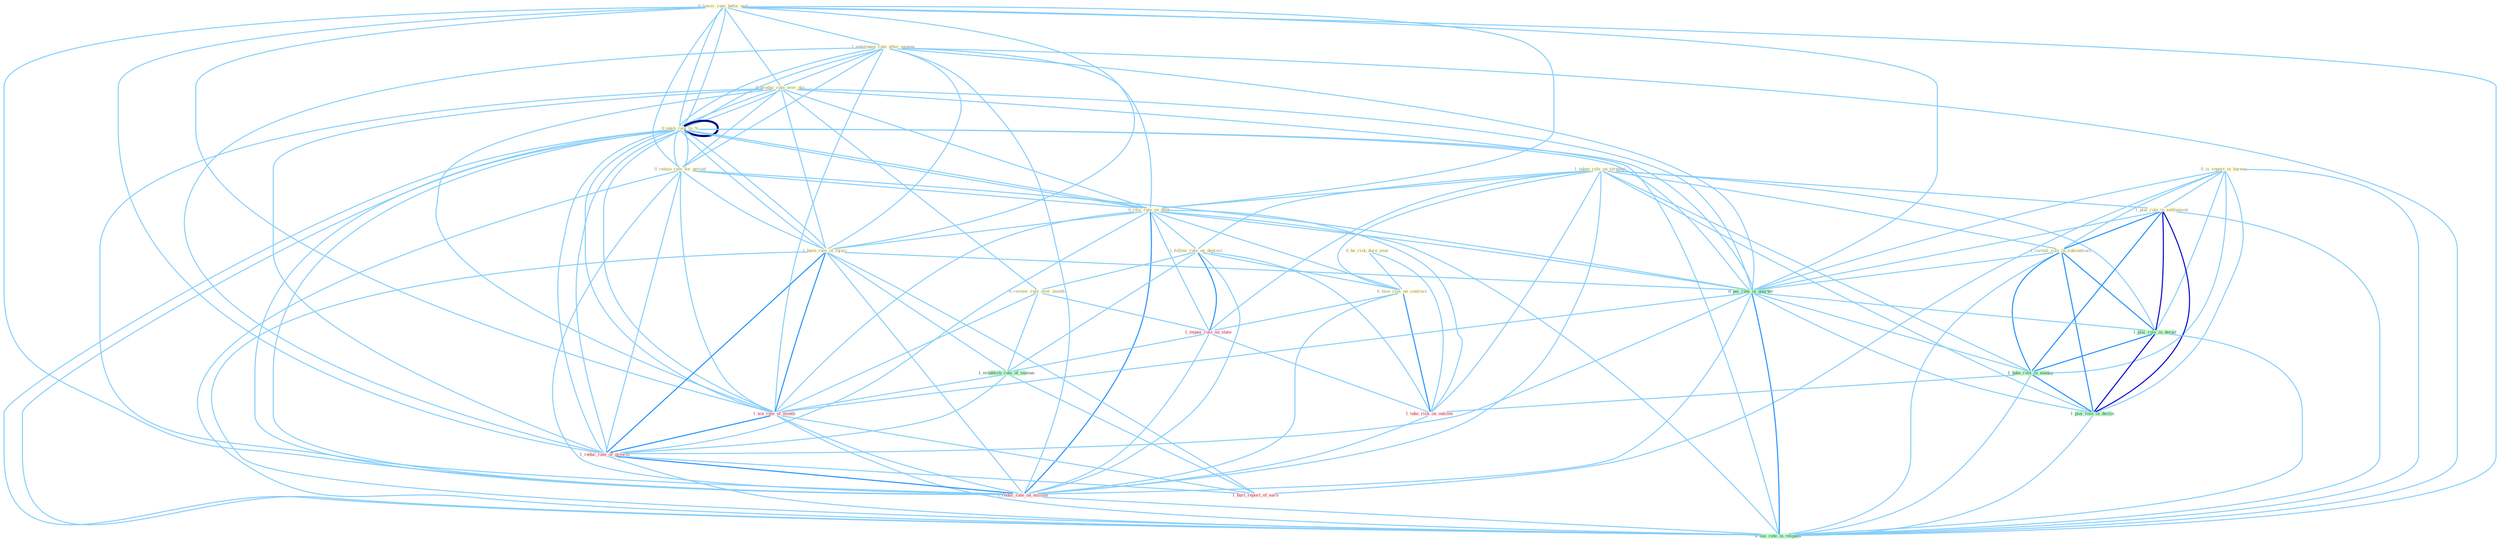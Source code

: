 Graph G{ 
    node
    [shape=polygon,style=filled,width=.5,height=.06,color="#BDFCC9",fixedsize=true,fontsize=4,
    fontcolor="#2f4f4f"];
    {node
    [color="#ffffe0", fontcolor="#8b7d6b"] "0_lower_rate_befor_end " "1_entitynam_rate_after_expens " "0_is_report_in_bureau " "0_produc_rate_over_dai " "1_taken_role_on_strategi " "0_push_rate_to_% " "0_retain_rate_for_period " "1_plai_role_in_settlement " "0_be_risk_dure_year " "0_rais_rate_on_debt " "1_curtail_role_in_subcontract " "1_follow_rule_on_depreci " "0_review_rule_over_month " "0_face_risk_on_contract " "1_have_rate_of_injuri "}
{node [color="#fff0f5", fontcolor="#b22222"] "1_impos_rule_on_state " "1_take_risk_on_outcom " "1_wa_rate_of_month " "1_reduc_rate_of_growth " "1_reduc_rate_on_million " "1_hurt_report_of_earn "}
edge [color="#B0E2FF"];

	"0_lower_rate_befor_end " -- "1_entitynam_rate_after_expens " [w="1", color="#87cefa" ];
	"0_lower_rate_befor_end " -- "0_produc_rate_over_dai " [w="1", color="#87cefa" ];
	"0_lower_rate_befor_end " -- "0_push_rate_to_% " [w="1", color="#87cefa" ];
	"0_lower_rate_befor_end " -- "0_retain_rate_for_period " [w="1", color="#87cefa" ];
	"0_lower_rate_befor_end " -- "0_rais_rate_on_debt " [w="1", color="#87cefa" ];
	"0_lower_rate_befor_end " -- "1_have_rate_of_injuri " [w="1", color="#87cefa" ];
	"0_lower_rate_befor_end " -- "0_pai_rate_in_quarter " [w="1", color="#87cefa" ];
	"0_lower_rate_befor_end " -- "0_push_rate_to_% " [w="1", color="#87cefa" ];
	"0_lower_rate_befor_end " -- "1_wa_rate_of_month " [w="1", color="#87cefa" ];
	"0_lower_rate_befor_end " -- "1_reduc_rate_of_growth " [w="1", color="#87cefa" ];
	"0_lower_rate_befor_end " -- "1_reduc_rate_on_million " [w="1", color="#87cefa" ];
	"0_lower_rate_befor_end " -- "0_eas_rate_in_respons " [w="1", color="#87cefa" ];
	"1_entitynam_rate_after_expens " -- "0_produc_rate_over_dai " [w="1", color="#87cefa" ];
	"1_entitynam_rate_after_expens " -- "0_push_rate_to_% " [w="1", color="#87cefa" ];
	"1_entitynam_rate_after_expens " -- "0_retain_rate_for_period " [w="1", color="#87cefa" ];
	"1_entitynam_rate_after_expens " -- "0_rais_rate_on_debt " [w="1", color="#87cefa" ];
	"1_entitynam_rate_after_expens " -- "1_have_rate_of_injuri " [w="1", color="#87cefa" ];
	"1_entitynam_rate_after_expens " -- "0_pai_rate_in_quarter " [w="1", color="#87cefa" ];
	"1_entitynam_rate_after_expens " -- "0_push_rate_to_% " [w="1", color="#87cefa" ];
	"1_entitynam_rate_after_expens " -- "1_wa_rate_of_month " [w="1", color="#87cefa" ];
	"1_entitynam_rate_after_expens " -- "1_reduc_rate_of_growth " [w="1", color="#87cefa" ];
	"1_entitynam_rate_after_expens " -- "1_reduc_rate_on_million " [w="1", color="#87cefa" ];
	"1_entitynam_rate_after_expens " -- "0_eas_rate_in_respons " [w="1", color="#87cefa" ];
	"0_is_report_in_bureau " -- "1_plai_role_in_settlement " [w="1", color="#87cefa" ];
	"0_is_report_in_bureau " -- "1_curtail_role_in_subcontract " [w="1", color="#87cefa" ];
	"0_is_report_in_bureau " -- "0_pai_rate_in_quarter " [w="1", color="#87cefa" ];
	"0_is_report_in_bureau " -- "1_plai_role_in_decad " [w="1", color="#87cefa" ];
	"0_is_report_in_bureau " -- "1_take_role_in_manag " [w="1", color="#87cefa" ];
	"0_is_report_in_bureau " -- "1_plai_role_in_declin " [w="1", color="#87cefa" ];
	"0_is_report_in_bureau " -- "1_hurt_report_of_earn " [w="1", color="#87cefa" ];
	"0_is_report_in_bureau " -- "0_eas_rate_in_respons " [w="1", color="#87cefa" ];
	"0_produc_rate_over_dai " -- "0_push_rate_to_% " [w="1", color="#87cefa" ];
	"0_produc_rate_over_dai " -- "0_retain_rate_for_period " [w="1", color="#87cefa" ];
	"0_produc_rate_over_dai " -- "0_rais_rate_on_debt " [w="1", color="#87cefa" ];
	"0_produc_rate_over_dai " -- "0_review_rule_over_month " [w="1", color="#87cefa" ];
	"0_produc_rate_over_dai " -- "1_have_rate_of_injuri " [w="1", color="#87cefa" ];
	"0_produc_rate_over_dai " -- "0_pai_rate_in_quarter " [w="1", color="#87cefa" ];
	"0_produc_rate_over_dai " -- "0_push_rate_to_% " [w="1", color="#87cefa" ];
	"0_produc_rate_over_dai " -- "1_wa_rate_of_month " [w="1", color="#87cefa" ];
	"0_produc_rate_over_dai " -- "1_reduc_rate_of_growth " [w="1", color="#87cefa" ];
	"0_produc_rate_over_dai " -- "1_reduc_rate_on_million " [w="1", color="#87cefa" ];
	"0_produc_rate_over_dai " -- "0_eas_rate_in_respons " [w="1", color="#87cefa" ];
	"1_taken_role_on_strategi " -- "1_plai_role_in_settlement " [w="1", color="#87cefa" ];
	"1_taken_role_on_strategi " -- "0_rais_rate_on_debt " [w="1", color="#87cefa" ];
	"1_taken_role_on_strategi " -- "1_curtail_role_in_subcontract " [w="1", color="#87cefa" ];
	"1_taken_role_on_strategi " -- "1_follow_rule_on_depreci " [w="1", color="#87cefa" ];
	"1_taken_role_on_strategi " -- "0_face_risk_on_contract " [w="1", color="#87cefa" ];
	"1_taken_role_on_strategi " -- "1_impos_rule_on_state " [w="1", color="#87cefa" ];
	"1_taken_role_on_strategi " -- "1_plai_role_in_decad " [w="1", color="#87cefa" ];
	"1_taken_role_on_strategi " -- "1_take_role_in_manag " [w="1", color="#87cefa" ];
	"1_taken_role_on_strategi " -- "1_take_risk_on_outcom " [w="1", color="#87cefa" ];
	"1_taken_role_on_strategi " -- "1_plai_role_in_declin " [w="1", color="#87cefa" ];
	"1_taken_role_on_strategi " -- "1_reduc_rate_on_million " [w="1", color="#87cefa" ];
	"0_push_rate_to_% " -- "0_retain_rate_for_period " [w="1", color="#87cefa" ];
	"0_push_rate_to_% " -- "0_rais_rate_on_debt " [w="1", color="#87cefa" ];
	"0_push_rate_to_% " -- "1_have_rate_of_injuri " [w="1", color="#87cefa" ];
	"0_push_rate_to_% " -- "0_pai_rate_in_quarter " [w="1", color="#87cefa" ];
	"0_push_rate_to_% " -- "0_push_rate_to_% " [w="4", style=bold, color="#000080", len=0.4];
	"0_push_rate_to_% " -- "1_wa_rate_of_month " [w="1", color="#87cefa" ];
	"0_push_rate_to_% " -- "1_reduc_rate_of_growth " [w="1", color="#87cefa" ];
	"0_push_rate_to_% " -- "1_reduc_rate_on_million " [w="1", color="#87cefa" ];
	"0_push_rate_to_% " -- "0_eas_rate_in_respons " [w="1", color="#87cefa" ];
	"0_retain_rate_for_period " -- "0_rais_rate_on_debt " [w="1", color="#87cefa" ];
	"0_retain_rate_for_period " -- "1_have_rate_of_injuri " [w="1", color="#87cefa" ];
	"0_retain_rate_for_period " -- "0_pai_rate_in_quarter " [w="1", color="#87cefa" ];
	"0_retain_rate_for_period " -- "0_push_rate_to_% " [w="1", color="#87cefa" ];
	"0_retain_rate_for_period " -- "1_wa_rate_of_month " [w="1", color="#87cefa" ];
	"0_retain_rate_for_period " -- "1_reduc_rate_of_growth " [w="1", color="#87cefa" ];
	"0_retain_rate_for_period " -- "1_reduc_rate_on_million " [w="1", color="#87cefa" ];
	"0_retain_rate_for_period " -- "0_eas_rate_in_respons " [w="1", color="#87cefa" ];
	"1_plai_role_in_settlement " -- "1_curtail_role_in_subcontract " [w="2", color="#1e90ff" , len=0.8];
	"1_plai_role_in_settlement " -- "0_pai_rate_in_quarter " [w="1", color="#87cefa" ];
	"1_plai_role_in_settlement " -- "1_plai_role_in_decad " [w="3", color="#0000cd" , len=0.6];
	"1_plai_role_in_settlement " -- "1_take_role_in_manag " [w="2", color="#1e90ff" , len=0.8];
	"1_plai_role_in_settlement " -- "1_plai_role_in_declin " [w="3", color="#0000cd" , len=0.6];
	"1_plai_role_in_settlement " -- "0_eas_rate_in_respons " [w="1", color="#87cefa" ];
	"0_be_risk_dure_year " -- "0_face_risk_on_contract " [w="1", color="#87cefa" ];
	"0_be_risk_dure_year " -- "1_take_risk_on_outcom " [w="1", color="#87cefa" ];
	"0_rais_rate_on_debt " -- "1_follow_rule_on_depreci " [w="1", color="#87cefa" ];
	"0_rais_rate_on_debt " -- "0_face_risk_on_contract " [w="1", color="#87cefa" ];
	"0_rais_rate_on_debt " -- "1_have_rate_of_injuri " [w="1", color="#87cefa" ];
	"0_rais_rate_on_debt " -- "1_impos_rule_on_state " [w="1", color="#87cefa" ];
	"0_rais_rate_on_debt " -- "0_pai_rate_in_quarter " [w="1", color="#87cefa" ];
	"0_rais_rate_on_debt " -- "0_push_rate_to_% " [w="1", color="#87cefa" ];
	"0_rais_rate_on_debt " -- "1_take_risk_on_outcom " [w="1", color="#87cefa" ];
	"0_rais_rate_on_debt " -- "1_wa_rate_of_month " [w="1", color="#87cefa" ];
	"0_rais_rate_on_debt " -- "1_reduc_rate_of_growth " [w="1", color="#87cefa" ];
	"0_rais_rate_on_debt " -- "1_reduc_rate_on_million " [w="2", color="#1e90ff" , len=0.8];
	"0_rais_rate_on_debt " -- "0_eas_rate_in_respons " [w="1", color="#87cefa" ];
	"1_curtail_role_in_subcontract " -- "0_pai_rate_in_quarter " [w="1", color="#87cefa" ];
	"1_curtail_role_in_subcontract " -- "1_plai_role_in_decad " [w="2", color="#1e90ff" , len=0.8];
	"1_curtail_role_in_subcontract " -- "1_take_role_in_manag " [w="2", color="#1e90ff" , len=0.8];
	"1_curtail_role_in_subcontract " -- "1_plai_role_in_declin " [w="2", color="#1e90ff" , len=0.8];
	"1_curtail_role_in_subcontract " -- "0_eas_rate_in_respons " [w="1", color="#87cefa" ];
	"1_follow_rule_on_depreci " -- "0_review_rule_over_month " [w="1", color="#87cefa" ];
	"1_follow_rule_on_depreci " -- "0_face_risk_on_contract " [w="1", color="#87cefa" ];
	"1_follow_rule_on_depreci " -- "1_impos_rule_on_state " [w="2", color="#1e90ff" , len=0.8];
	"1_follow_rule_on_depreci " -- "1_take_risk_on_outcom " [w="1", color="#87cefa" ];
	"1_follow_rule_on_depreci " -- "1_establish_rule_of_immun " [w="1", color="#87cefa" ];
	"1_follow_rule_on_depreci " -- "1_reduc_rate_on_million " [w="1", color="#87cefa" ];
	"0_review_rule_over_month " -- "1_impos_rule_on_state " [w="1", color="#87cefa" ];
	"0_review_rule_over_month " -- "1_establish_rule_of_immun " [w="1", color="#87cefa" ];
	"0_review_rule_over_month " -- "1_wa_rate_of_month " [w="1", color="#87cefa" ];
	"0_face_risk_on_contract " -- "1_impos_rule_on_state " [w="1", color="#87cefa" ];
	"0_face_risk_on_contract " -- "1_take_risk_on_outcom " [w="2", color="#1e90ff" , len=0.8];
	"0_face_risk_on_contract " -- "1_reduc_rate_on_million " [w="1", color="#87cefa" ];
	"1_have_rate_of_injuri " -- "0_pai_rate_in_quarter " [w="1", color="#87cefa" ];
	"1_have_rate_of_injuri " -- "0_push_rate_to_% " [w="1", color="#87cefa" ];
	"1_have_rate_of_injuri " -- "1_establish_rule_of_immun " [w="1", color="#87cefa" ];
	"1_have_rate_of_injuri " -- "1_wa_rate_of_month " [w="2", color="#1e90ff" , len=0.8];
	"1_have_rate_of_injuri " -- "1_reduc_rate_of_growth " [w="2", color="#1e90ff" , len=0.8];
	"1_have_rate_of_injuri " -- "1_reduc_rate_on_million " [w="1", color="#87cefa" ];
	"1_have_rate_of_injuri " -- "1_hurt_report_of_earn " [w="1", color="#87cefa" ];
	"1_have_rate_of_injuri " -- "0_eas_rate_in_respons " [w="1", color="#87cefa" ];
	"1_impos_rule_on_state " -- "1_take_risk_on_outcom " [w="1", color="#87cefa" ];
	"1_impos_rule_on_state " -- "1_establish_rule_of_immun " [w="1", color="#87cefa" ];
	"1_impos_rule_on_state " -- "1_reduc_rate_on_million " [w="1", color="#87cefa" ];
	"0_pai_rate_in_quarter " -- "0_push_rate_to_% " [w="1", color="#87cefa" ];
	"0_pai_rate_in_quarter " -- "1_plai_role_in_decad " [w="1", color="#87cefa" ];
	"0_pai_rate_in_quarter " -- "1_take_role_in_manag " [w="1", color="#87cefa" ];
	"0_pai_rate_in_quarter " -- "1_plai_role_in_declin " [w="1", color="#87cefa" ];
	"0_pai_rate_in_quarter " -- "1_wa_rate_of_month " [w="1", color="#87cefa" ];
	"0_pai_rate_in_quarter " -- "1_reduc_rate_of_growth " [w="1", color="#87cefa" ];
	"0_pai_rate_in_quarter " -- "1_reduc_rate_on_million " [w="1", color="#87cefa" ];
	"0_pai_rate_in_quarter " -- "0_eas_rate_in_respons " [w="2", color="#1e90ff" , len=0.8];
	"0_push_rate_to_% " -- "1_wa_rate_of_month " [w="1", color="#87cefa" ];
	"0_push_rate_to_% " -- "1_reduc_rate_of_growth " [w="1", color="#87cefa" ];
	"0_push_rate_to_% " -- "1_reduc_rate_on_million " [w="1", color="#87cefa" ];
	"0_push_rate_to_% " -- "0_eas_rate_in_respons " [w="1", color="#87cefa" ];
	"1_plai_role_in_decad " -- "1_take_role_in_manag " [w="2", color="#1e90ff" , len=0.8];
	"1_plai_role_in_decad " -- "1_plai_role_in_declin " [w="3", color="#0000cd" , len=0.6];
	"1_plai_role_in_decad " -- "0_eas_rate_in_respons " [w="1", color="#87cefa" ];
	"1_take_role_in_manag " -- "1_take_risk_on_outcom " [w="1", color="#87cefa" ];
	"1_take_role_in_manag " -- "1_plai_role_in_declin " [w="2", color="#1e90ff" , len=0.8];
	"1_take_role_in_manag " -- "0_eas_rate_in_respons " [w="1", color="#87cefa" ];
	"1_take_risk_on_outcom " -- "1_reduc_rate_on_million " [w="1", color="#87cefa" ];
	"1_establish_rule_of_immun " -- "1_wa_rate_of_month " [w="1", color="#87cefa" ];
	"1_establish_rule_of_immun " -- "1_reduc_rate_of_growth " [w="1", color="#87cefa" ];
	"1_establish_rule_of_immun " -- "1_hurt_report_of_earn " [w="1", color="#87cefa" ];
	"1_plai_role_in_declin " -- "0_eas_rate_in_respons " [w="1", color="#87cefa" ];
	"1_wa_rate_of_month " -- "1_reduc_rate_of_growth " [w="2", color="#1e90ff" , len=0.8];
	"1_wa_rate_of_month " -- "1_reduc_rate_on_million " [w="1", color="#87cefa" ];
	"1_wa_rate_of_month " -- "1_hurt_report_of_earn " [w="1", color="#87cefa" ];
	"1_wa_rate_of_month " -- "0_eas_rate_in_respons " [w="1", color="#87cefa" ];
	"1_reduc_rate_of_growth " -- "1_reduc_rate_on_million " [w="2", color="#1e90ff" , len=0.8];
	"1_reduc_rate_of_growth " -- "1_hurt_report_of_earn " [w="1", color="#87cefa" ];
	"1_reduc_rate_of_growth " -- "0_eas_rate_in_respons " [w="1", color="#87cefa" ];
	"1_reduc_rate_on_million " -- "0_eas_rate_in_respons " [w="1", color="#87cefa" ];
}